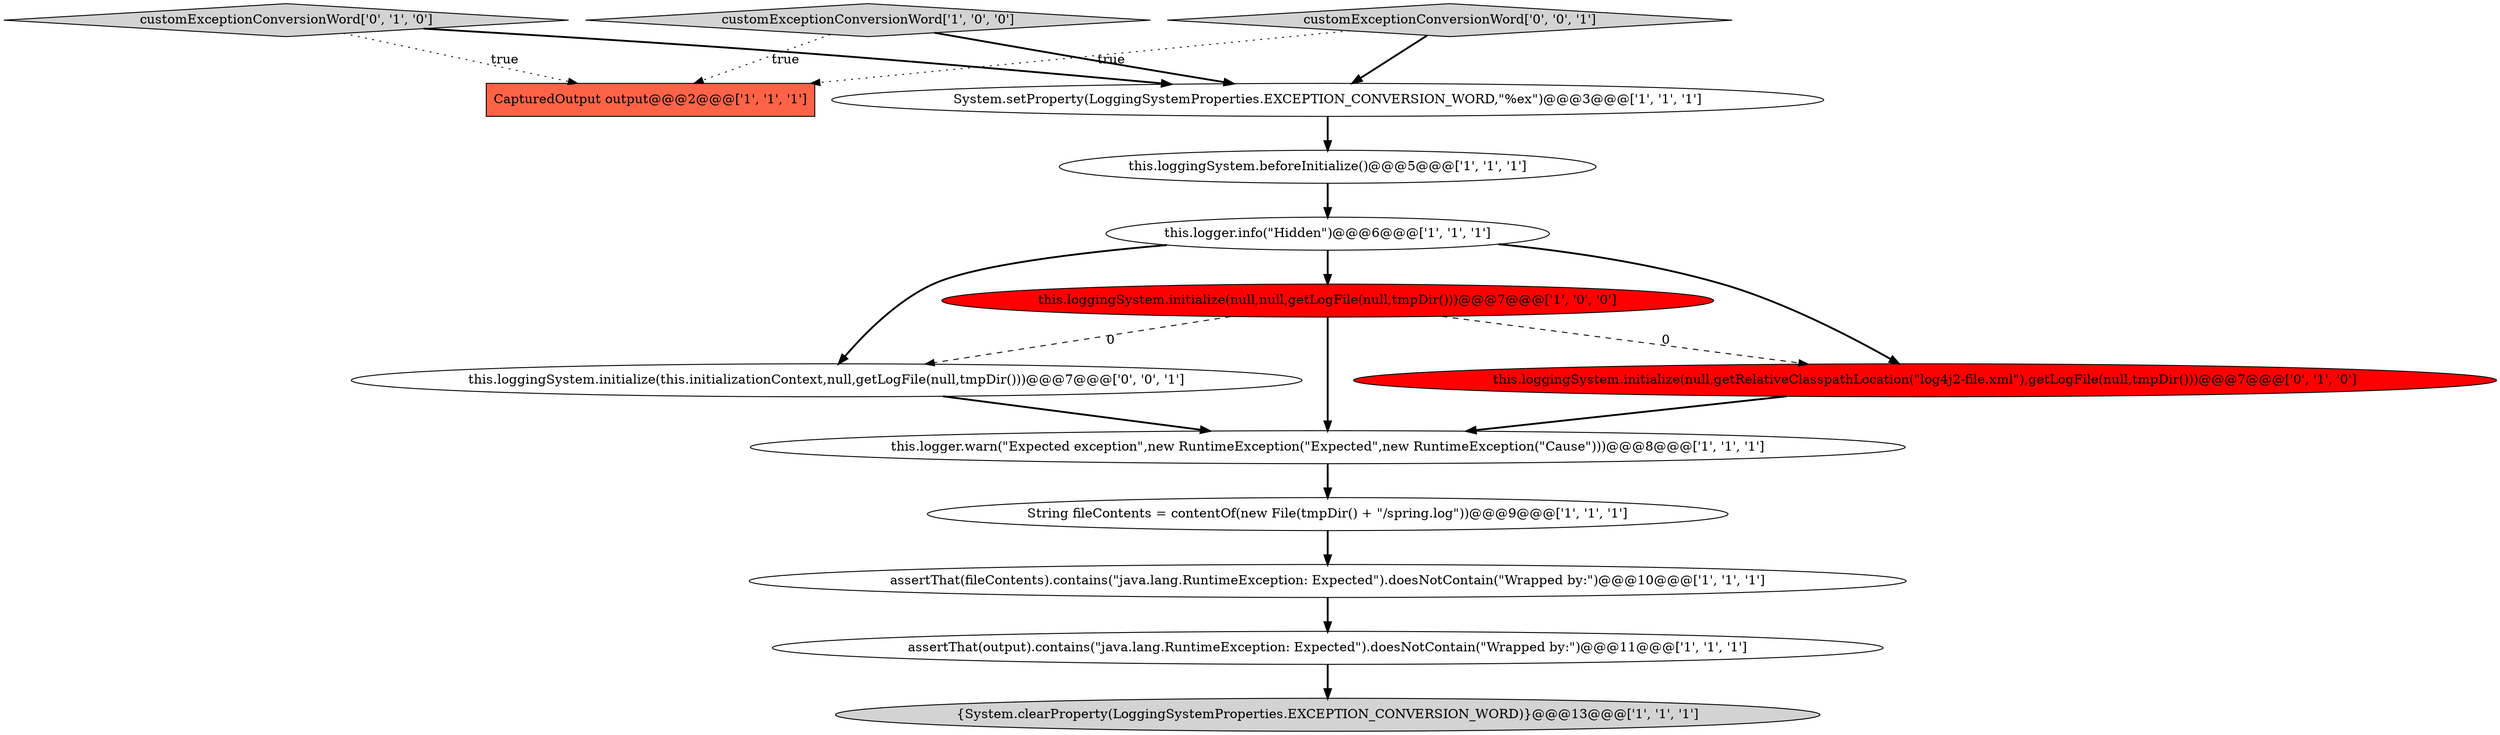 digraph {
11 [style = filled, label = "customExceptionConversionWord['0', '1', '0']", fillcolor = lightgray, shape = diamond image = "AAA0AAABBB2BBB"];
14 [style = filled, label = "this.loggingSystem.initialize(this.initializationContext,null,getLogFile(null,tmpDir()))@@@7@@@['0', '0', '1']", fillcolor = white, shape = ellipse image = "AAA0AAABBB3BBB"];
8 [style = filled, label = "assertThat(fileContents).contains(\"java.lang.RuntimeException: Expected\").doesNotContain(\"Wrapped by:\")@@@10@@@['1', '1', '1']", fillcolor = white, shape = ellipse image = "AAA0AAABBB1BBB"];
3 [style = filled, label = "this.loggingSystem.initialize(null,null,getLogFile(null,tmpDir()))@@@7@@@['1', '0', '0']", fillcolor = red, shape = ellipse image = "AAA1AAABBB1BBB"];
6 [style = filled, label = "CapturedOutput output@@@2@@@['1', '1', '1']", fillcolor = tomato, shape = box image = "AAA0AAABBB1BBB"];
5 [style = filled, label = "{System.clearProperty(LoggingSystemProperties.EXCEPTION_CONVERSION_WORD)}@@@13@@@['1', '1', '1']", fillcolor = lightgray, shape = ellipse image = "AAA0AAABBB1BBB"];
13 [style = filled, label = "customExceptionConversionWord['0', '0', '1']", fillcolor = lightgray, shape = diamond image = "AAA0AAABBB3BBB"];
2 [style = filled, label = "customExceptionConversionWord['1', '0', '0']", fillcolor = lightgray, shape = diamond image = "AAA0AAABBB1BBB"];
0 [style = filled, label = "assertThat(output).contains(\"java.lang.RuntimeException: Expected\").doesNotContain(\"Wrapped by:\")@@@11@@@['1', '1', '1']", fillcolor = white, shape = ellipse image = "AAA0AAABBB1BBB"];
4 [style = filled, label = "this.loggingSystem.beforeInitialize()@@@5@@@['1', '1', '1']", fillcolor = white, shape = ellipse image = "AAA0AAABBB1BBB"];
7 [style = filled, label = "this.logger.info(\"Hidden\")@@@6@@@['1', '1', '1']", fillcolor = white, shape = ellipse image = "AAA0AAABBB1BBB"];
9 [style = filled, label = "System.setProperty(LoggingSystemProperties.EXCEPTION_CONVERSION_WORD,\"%ex\")@@@3@@@['1', '1', '1']", fillcolor = white, shape = ellipse image = "AAA0AAABBB1BBB"];
12 [style = filled, label = "this.loggingSystem.initialize(null,getRelativeClasspathLocation(\"log4j2-file.xml\"),getLogFile(null,tmpDir()))@@@7@@@['0', '1', '0']", fillcolor = red, shape = ellipse image = "AAA1AAABBB2BBB"];
10 [style = filled, label = "this.logger.warn(\"Expected exception\",new RuntimeException(\"Expected\",new RuntimeException(\"Cause\")))@@@8@@@['1', '1', '1']", fillcolor = white, shape = ellipse image = "AAA0AAABBB1BBB"];
1 [style = filled, label = "String fileContents = contentOf(new File(tmpDir() + \"/spring.log\"))@@@9@@@['1', '1', '1']", fillcolor = white, shape = ellipse image = "AAA0AAABBB1BBB"];
8->0 [style = bold, label=""];
13->6 [style = dotted, label="true"];
3->10 [style = bold, label=""];
14->10 [style = bold, label=""];
7->3 [style = bold, label=""];
12->10 [style = bold, label=""];
13->9 [style = bold, label=""];
1->8 [style = bold, label=""];
2->9 [style = bold, label=""];
3->12 [style = dashed, label="0"];
3->14 [style = dashed, label="0"];
10->1 [style = bold, label=""];
11->9 [style = bold, label=""];
2->6 [style = dotted, label="true"];
7->12 [style = bold, label=""];
11->6 [style = dotted, label="true"];
4->7 [style = bold, label=""];
9->4 [style = bold, label=""];
0->5 [style = bold, label=""];
7->14 [style = bold, label=""];
}
